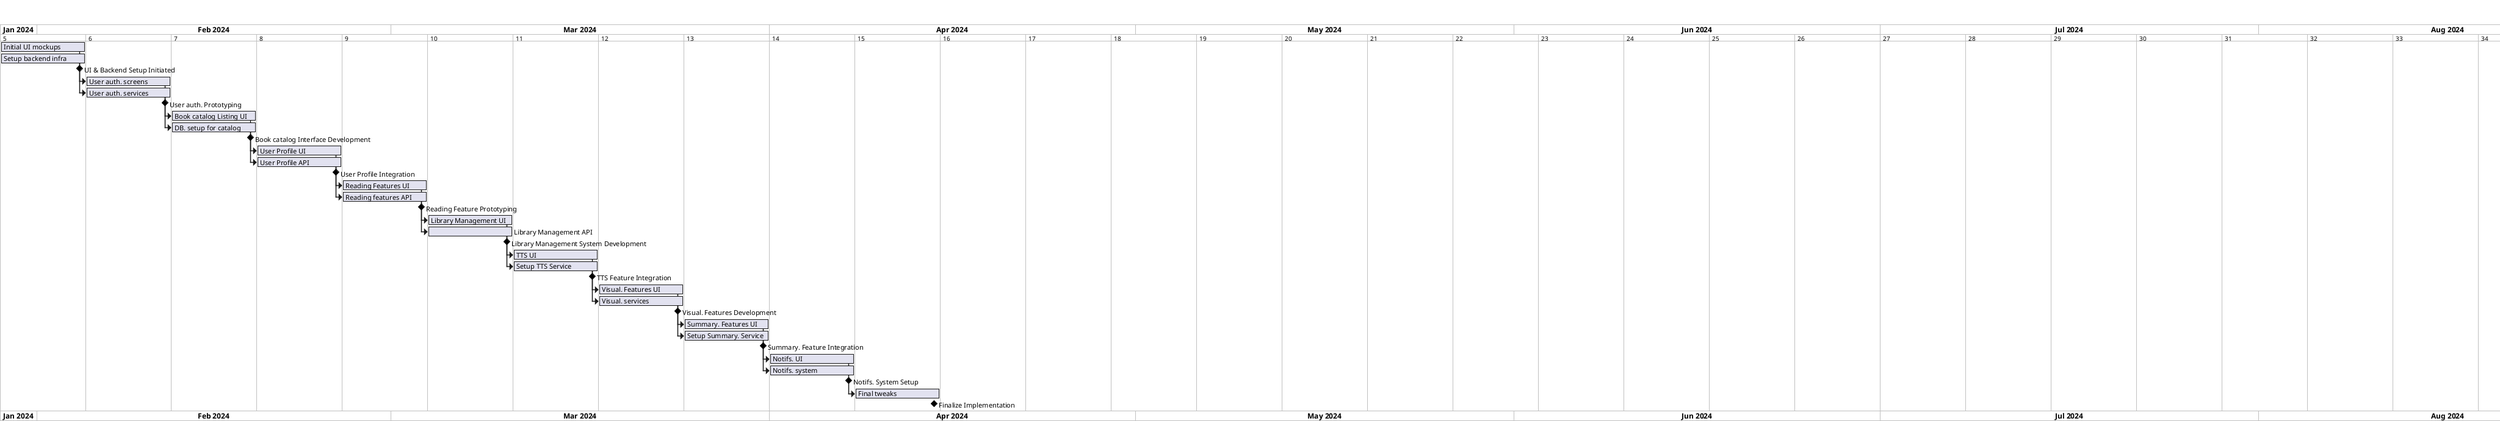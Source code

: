 @startgantt Term 232
title Term 232

Project starts 2024-01-29
printscale weekly zoom 5
today is colored in LightBlue

[Initial UI mockups] as [IUM] lasts 1 week
[Setup backend infra] as [SBI] lasts 1 week
[UI & Backend Setup Initiated] as [UBSI] happens at [SBI]'s end

[User auth. screens] as [UAS] lasts 1 week
[UAS] starts at [IUM]'s end
[User auth. services] as [UAuthS] lasts 1 week
[UAuthS] starts at [SBI]'s end
[User auth. Prototyping] as [UAP] happens at [UAuthS]'s end

[Book catalog Listing UI] as [BCLUI] lasts 1 week
[BCLUI] starts at [UAS]'s end
[DB. setup for catalog] as [DSBC] lasts 1 week
[DSBC] starts at [UAuthS]'s end
[Book catalog Interface Development] as [BCID] happens at [DSBC]'s end

[User Profile UI] as [UPUI] lasts 1 week
[UPUI] starts at [BCLUI]'s end
[User Profile API] as [UPAPI] lasts 1 week
[UPAPI] starts at [DSBC]'s end
[User Profile Integration] as [UPI] happens at [UPAPI]'s end

[Reading Features UI] as [RFUI] lasts 1 week
[RFUI] starts at [UPUI]'s end
[Reading features API] as [RFAPI] lasts 1 week
[RFAPI] starts at [UPAPI]'s end
[Reading Feature Prototyping] as [RFP] happens at [RFAPI]'s end

[Library Management UI] as [LMUI] lasts 1 week
[LMUI] starts at [RFUI]'s end
[Library Management API] as [LMAPI] lasts 1 week
[LMAPI] starts at [RFAPI]'s end
[Library Management System Development] as [LMSD] happens at [LMAPI]'s end

[TTS UI] as [TTSUI] lasts 1 week
[TTSUI] starts at [LMUI]'s end
[Setup TTS Service] as [STTSS] lasts 1 week
[STTSS] starts at [LMAPI]'s end
[TTS Feature Integration] as [TTSFI] happens at [STTSS]'s end

[Visual. Features UI] as [VFUI] lasts 1 week
[VFUI] starts at [TTSUI]'s end
[Visual. services] as [VS] lasts 1 week
[VS] starts at [STTSS]'s end
[Visual. Features Development] as [VFD] happens at [VS]'s end

[Summary. Features UI] as [SFUI] lasts 1 week
[SFUI] starts at [VFUI]'s end
[Setup Summary. Service] as [SSS] lasts 1 week
[SSS] starts at [VS]'s end
[Summary. Feature Integration] as [SFI] happens at [SSS]'s end

[Notifs. UI] as [NUI] lasts 1 week
[NUI] starts at [SFUI]'s end
[Notifs. system] as [NS] lasts 1 week
[NS] starts at [SSS]'s end
[Notifs. System Setup] as [NSS] happens at [NS]'s end

[Final tweaks] as [FTD] lasts 1 week
[FTD] starts at [NUI]'s end
[Finalize Implementation] as [FI] happens at [FTD]'s end
@endgantt